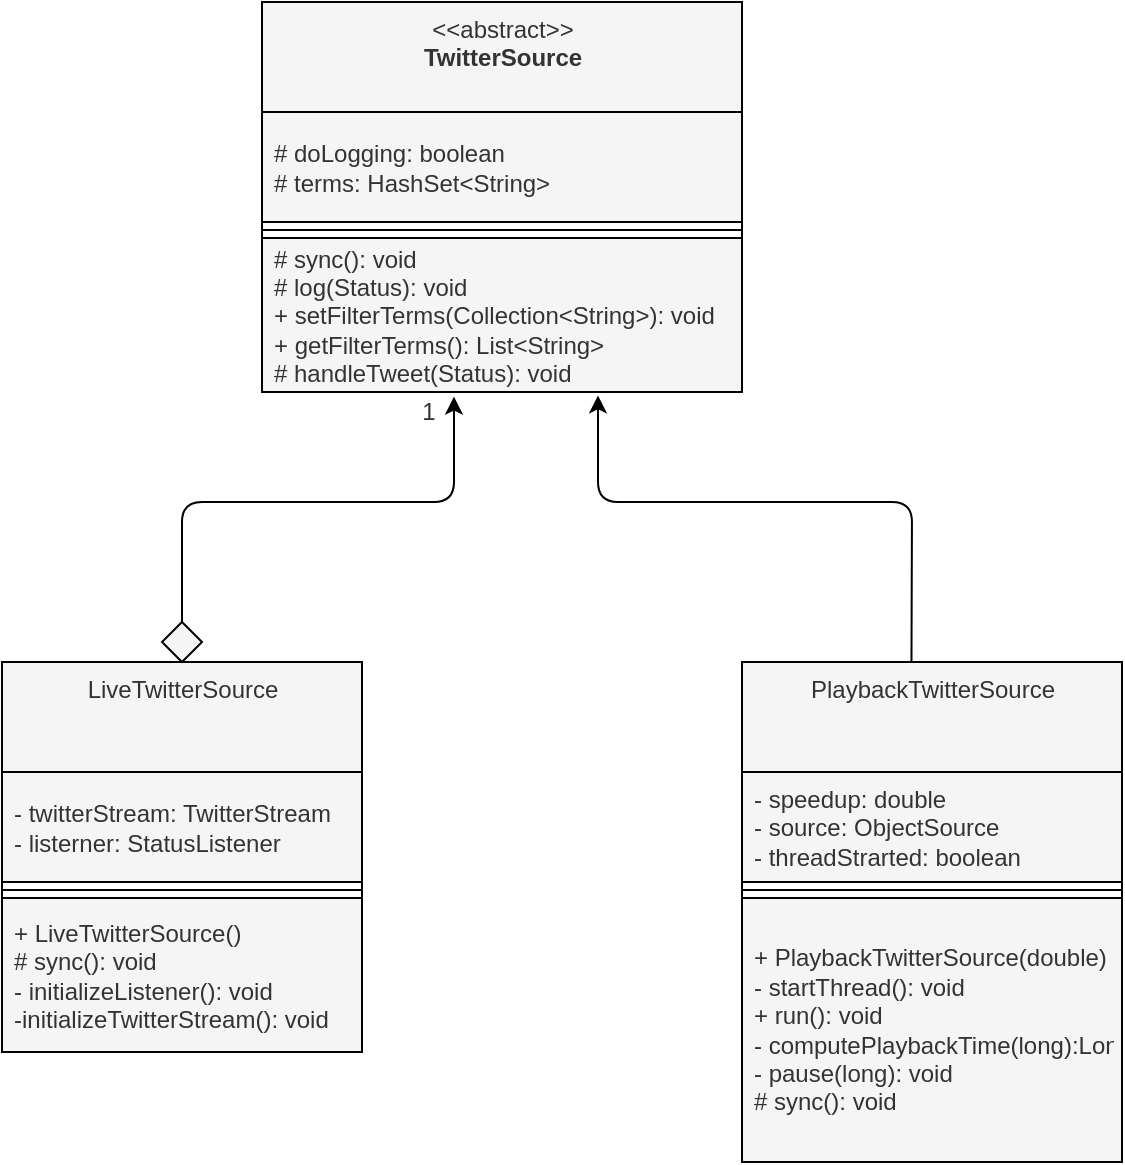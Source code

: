 <mxfile scale="1" border="10">
    <diagram id="DRfSf4asDnBnJwbS8WSl" name="Page-1">
        <mxGraphModel dx="984" dy="670" grid="1" gridSize="10" guides="1" tooltips="1" connect="1" arrows="1" fold="1" page="1" pageScale="1" pageWidth="1100" pageHeight="850" background="#FFFFFF" math="0" shadow="0">
            <root>
                <mxCell id="0"/>
                <mxCell id="1" parent="0"/>
                <mxCell id="4" value="&amp;lt;&amp;lt;abstract&amp;gt;&amp;gt;&lt;br&gt;&lt;b&gt;TwitterSource&lt;/b&gt;" style="swimlane;fontStyle=0;align=center;verticalAlign=top;childLayout=stackLayout;horizontal=1;startSize=55;horizontalStack=0;resizeParent=1;resizeParentMax=0;resizeLast=0;collapsible=0;marginBottom=0;html=1;fontColor=#333333;labelBackgroundColor=none;labelBorderColor=none;fillColor=#f5f5f5;strokeColor=#000000;strokeWidth=1;" parent="1" vertex="1">
                    <mxGeometry x="430" y="150" width="240" height="195" as="geometry"/>
                </mxCell>
                <mxCell id="6" value="# doLogging: boolean&lt;br&gt;# terms: HashSet&amp;lt;String&amp;gt;&lt;br&gt;" style="text;html=1;strokeColor=#000000;fillColor=#f5f5f5;align=left;verticalAlign=middle;spacingLeft=4;spacingRight=4;overflow=hidden;rotatable=0;points=[[0,0.5],[1,0.5]];portConstraint=eastwest;fontColor=#333333;labelBackgroundColor=none;labelBorderColor=none;strokeWidth=1;" parent="4" vertex="1">
                    <mxGeometry y="55" width="240" height="55" as="geometry"/>
                </mxCell>
                <mxCell id="9" value="" style="line;strokeWidth=1;fillColor=#f5f5f5;align=left;verticalAlign=middle;spacingTop=-1;spacingLeft=3;spacingRight=3;rotatable=0;labelPosition=right;points=[];portConstraint=eastwest;fontColor=#333333;labelBackgroundColor=none;labelBorderColor=none;strokeColor=#000000;" parent="4" vertex="1">
                    <mxGeometry y="110" width="240" height="8" as="geometry"/>
                </mxCell>
                <mxCell id="11" value="# sync(): void&lt;br&gt;# log(Status): void&lt;br&gt;+ setFilterTerms(Collection&amp;lt;String&amp;gt;): void&lt;br&gt;+ getFilterTerms(): List&amp;lt;String&amp;gt;&lt;br&gt;# handleTweet(Status): void" style="text;html=1;strokeColor=#000000;fillColor=#f5f5f5;align=left;verticalAlign=middle;spacingLeft=4;spacingRight=4;overflow=hidden;rotatable=0;points=[[0,0.5],[1,0.5]];portConstraint=eastwest;fontColor=#333333;labelBackgroundColor=none;labelBorderColor=none;strokeWidth=1;" parent="4" vertex="1">
                    <mxGeometry y="118" width="240" height="77" as="geometry"/>
                </mxCell>
                <mxCell id="21" value="LiveTwitterSource" style="swimlane;fontStyle=0;align=center;verticalAlign=top;childLayout=stackLayout;horizontal=1;startSize=55;horizontalStack=0;resizeParent=1;resizeParentMax=0;resizeLast=0;collapsible=0;marginBottom=0;html=1;fontColor=#333333;labelBackgroundColor=none;labelBorderColor=none;fillColor=#f5f5f5;strokeColor=#000000;strokeWidth=1;" parent="1" vertex="1">
                    <mxGeometry x="300" y="480" width="180" height="195" as="geometry"/>
                </mxCell>
                <mxCell id="23" value="- twitterStream: TwitterStream&lt;br&gt;- listerner: StatusListener" style="text;html=1;align=left;verticalAlign=middle;spacingLeft=4;spacingRight=4;overflow=hidden;rotatable=0;points=[[0,0.5],[1,0.5]];portConstraint=eastwest;fontColor=#333333;labelBackgroundColor=none;labelBorderColor=none;fillColor=#f5f5f5;strokeColor=#000000;strokeWidth=1;" parent="21" vertex="1">
                    <mxGeometry y="55" width="180" height="55" as="geometry"/>
                </mxCell>
                <mxCell id="26" value="" style="line;strokeWidth=1;fillColor=#f5f5f5;align=left;verticalAlign=middle;spacingTop=-1;spacingLeft=3;spacingRight=3;rotatable=0;labelPosition=right;points=[];portConstraint=eastwest;fontColor=#333333;labelBackgroundColor=none;labelBorderColor=none;strokeColor=#000000;" parent="21" vertex="1">
                    <mxGeometry y="110" width="180" height="8" as="geometry"/>
                </mxCell>
                <mxCell id="28" value="+ LiveTwitterSource()&lt;br&gt;# sync(): void&lt;br&gt;- initializeListener(): void&lt;br&gt;-initializeTwitterStream(): void" style="text;html=1;strokeColor=#000000;fillColor=#f5f5f5;align=left;verticalAlign=middle;spacingLeft=4;spacingRight=4;overflow=hidden;rotatable=0;points=[[0,0.5],[1,0.5]];portConstraint=eastwest;fontColor=#333333;labelBackgroundColor=none;labelBorderColor=none;strokeWidth=1;" parent="21" vertex="1">
                    <mxGeometry y="118" width="180" height="77" as="geometry"/>
                </mxCell>
                <mxCell id="29" value="PlaybackTwitterSource" style="swimlane;fontStyle=0;align=center;verticalAlign=top;childLayout=stackLayout;horizontal=1;startSize=55;horizontalStack=0;resizeParent=1;resizeParentMax=0;resizeLast=0;collapsible=0;marginBottom=0;html=1;fontColor=#333333;labelBackgroundColor=none;labelBorderColor=none;fillColor=#f5f5f5;strokeColor=#000000;strokeWidth=1;" parent="1" vertex="1">
                    <mxGeometry x="670" y="480" width="190" height="250" as="geometry"/>
                </mxCell>
                <mxCell id="31" value="- speedup: double&lt;br&gt;- source: ObjectSource&lt;br&gt;- threadStrarted: boolean" style="text;html=1;strokeColor=#000000;fillColor=#f5f5f5;align=left;verticalAlign=middle;spacingLeft=4;spacingRight=4;overflow=hidden;rotatable=0;points=[[0,0.5],[1,0.5]];portConstraint=eastwest;fontColor=#333333;labelBackgroundColor=none;labelBorderColor=none;strokeWidth=1;" parent="29" vertex="1">
                    <mxGeometry y="55" width="190" height="55" as="geometry"/>
                </mxCell>
                <mxCell id="34" value="" style="line;strokeWidth=1;fillColor=#000000;align=left;verticalAlign=middle;spacingTop=-1;spacingLeft=3;spacingRight=3;rotatable=0;labelPosition=right;points=[];portConstraint=eastwest;fontColor=#333333;labelBackgroundColor=none;labelBorderColor=none;strokeColor=#000000;gradientColor=none;" parent="29" vertex="1">
                    <mxGeometry y="110" width="190" height="8" as="geometry"/>
                </mxCell>
                <mxCell id="39" value="+ PlaybackTwitterSource(double)&lt;br&gt;- startThread(): void&lt;br&gt;+ run(): void&lt;br&gt;- computePlaybackTime(long):Long&lt;br&gt;- pause(long): void&lt;br&gt;# sync(): void" style="text;html=1;strokeColor=#000000;fillColor=#f5f5f5;align=left;verticalAlign=middle;spacingLeft=4;spacingRight=4;overflow=hidden;rotatable=0;points=[[0,0.5],[1,0.5]];portConstraint=eastwest;fontColor=#333333;labelBackgroundColor=none;labelBorderColor=none;strokeWidth=1;" vertex="1" parent="29">
                    <mxGeometry y="118" width="190" height="132" as="geometry"/>
                </mxCell>
                <mxCell id="37" style="edgeStyle=none;html=1;entryX=0.4;entryY=1.03;entryDx=0;entryDy=0;entryPerimeter=0;startArrow=none;fontColor=#000000;labelBackgroundColor=none;labelBorderColor=none;fillColor=#f5f5f5;strokeColor=#000000;strokeWidth=1;" edge="1" parent="1" source="41" target="11">
                    <mxGeometry relative="1" as="geometry">
                        <Array as="points">
                            <mxPoint x="390" y="400"/>
                            <mxPoint x="526" y="400"/>
                        </Array>
                    </mxGeometry>
                </mxCell>
                <mxCell id="38" style="edgeStyle=none;html=1;entryX=0.7;entryY=1.022;entryDx=0;entryDy=0;entryPerimeter=0;exitX=0.446;exitY=0;exitDx=0;exitDy=0;exitPerimeter=0;fontColor=#000000;labelBackgroundColor=none;labelBorderColor=none;fillColor=#f5f5f5;strokeColor=#000000;strokeWidth=1;" edge="1" parent="1" source="29" target="11">
                    <mxGeometry relative="1" as="geometry">
                        <mxPoint x="760" y="400" as="sourcePoint"/>
                        <Array as="points">
                            <mxPoint x="755" y="400"/>
                            <mxPoint x="598" y="400"/>
                        </Array>
                    </mxGeometry>
                </mxCell>
                <mxCell id="41" value="" style="rhombus;fontColor=#333333;labelBackgroundColor=none;labelBorderColor=none;fillColor=#f5f5f5;strokeColor=#000000;strokeWidth=1;" vertex="1" parent="1">
                    <mxGeometry x="380" y="460" width="20" height="20" as="geometry"/>
                </mxCell>
                <mxCell id="44" value="" style="edgeStyle=none;html=1;entryX=0.4;entryY=1.03;entryDx=0;entryDy=0;entryPerimeter=0;endArrow=none;fontColor=#000000;labelBackgroundColor=none;labelBorderColor=none;fillColor=#f5f5f5;strokeColor=#000000;strokeWidth=1;" edge="1" parent="1" source="21" target="41">
                    <mxGeometry relative="1" as="geometry">
                        <mxPoint x="390" y="480" as="sourcePoint"/>
                        <mxPoint x="526" y="347.31" as="targetPoint"/>
                        <Array as="points"/>
                    </mxGeometry>
                </mxCell>
                <mxCell id="48" value="1" style="text;html=1;align=center;verticalAlign=middle;resizable=0;points=[];autosize=1;strokeColor=none;fillColor=none;fontColor=#333333;labelBackgroundColor=none;labelBorderColor=none;strokeWidth=1;" vertex="1" parent="1">
                    <mxGeometry x="503" y="345" width="20" height="20" as="geometry"/>
                </mxCell>
            </root>
        </mxGraphModel>
    </diagram>
</mxfile>